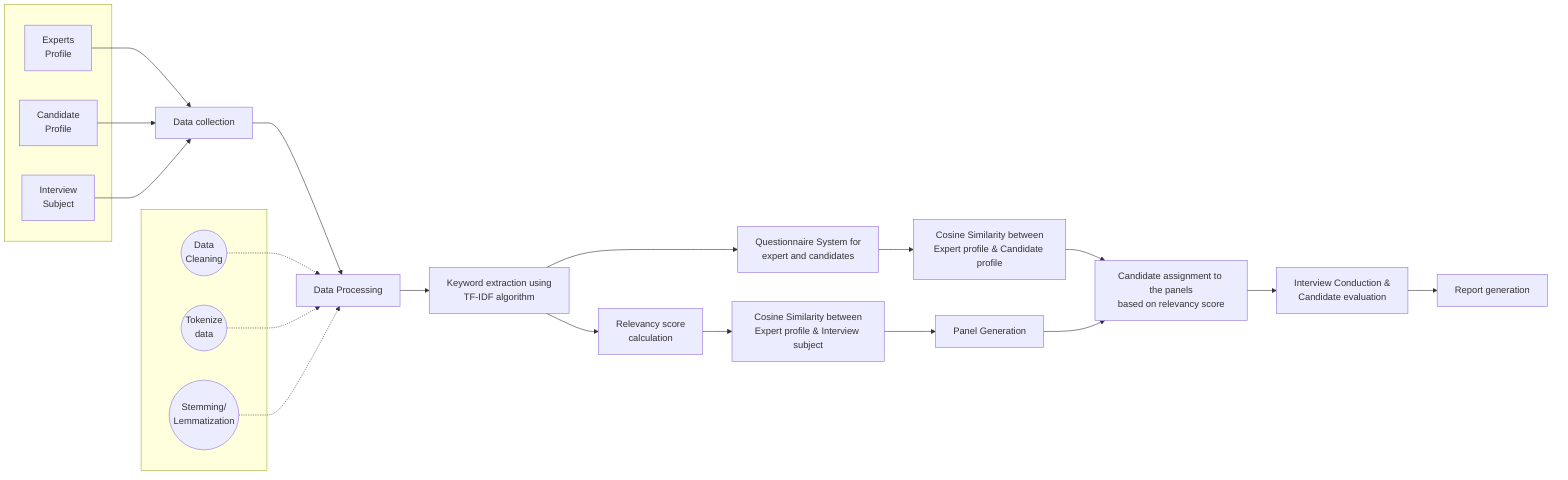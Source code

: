 %% Algorithm Flow (Athlete ↔ Opportunity Relevancy)
flowchart LR
  subgraph Profiles[ ]
    E[Experts\nProfile]
    C[Candidate\nProfile]
    I[Interview\nSubject]
  end
  E --> DC[Data collection]
  C --> DC
  I --> DC
  DC --> DP[Data Processing]

  %% Preprocessing bubbles
  subgraph Pre[ ]
    direction TB
    DCL((Data\nCleaning))
    TOK((Tokenize\ndata))
    STEM((Stemming/\nLemmatization))
  end
  DCL -.-> DP
  TOK -.-> DP
  STEM -.-> DP

  DP --> KE[Keyword extraction using\nTF‑IDF algorithm]
  KE --> RS[Relevancy score\ncalculation]

  CS1[Cosine Similarity between\nExpert profile & Interview subject]
  RS --> CS1
  CS1 --> PG[Panel Generation]

  QS[Questionnaire System for\nexpert and candidates]
  KE --> QS
  CS2[Cosine Similarity between\nExpert profile & Candidate profile]
  QS --> CS2
  CS2 --> ASG[Candidate assignment to the panels\nbased on relevancy score]

  PG --> ASG
  ASG --> INT[Interview Conduction &\nCandidate evaluation]
  INT --> REP[Report generation]